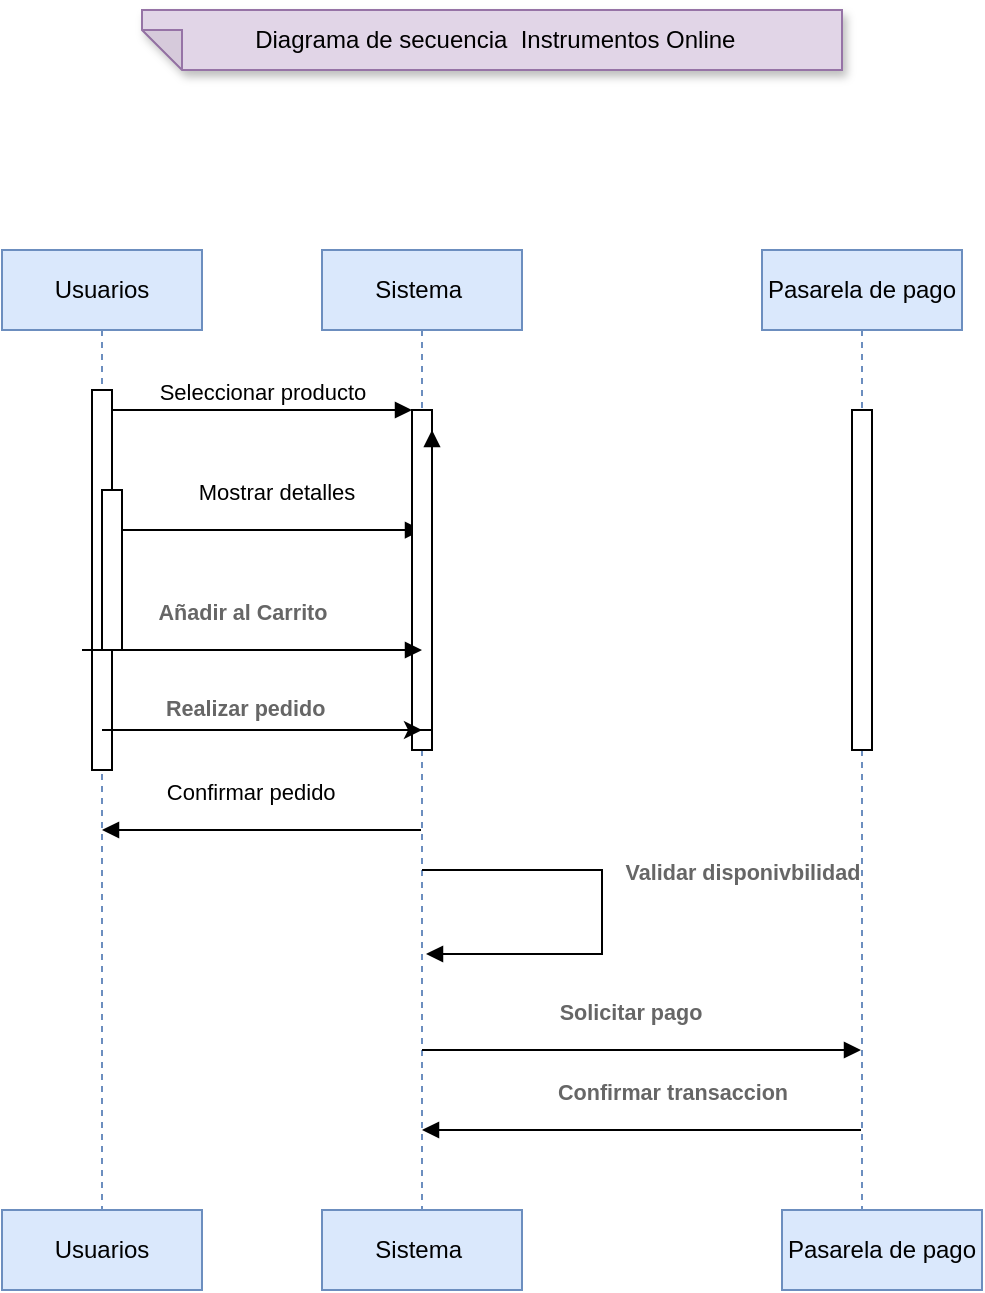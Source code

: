 <mxfile version="26.1.1">
  <diagram name="Page-1" id="2YBvvXClWsGukQMizWep">
    <mxGraphModel dx="1173" dy="1724" grid="1" gridSize="10" guides="1" tooltips="1" connect="1" arrows="1" fold="1" page="1" pageScale="1" pageWidth="850" pageHeight="1100" math="0" shadow="0">
      <root>
        <mxCell id="0" />
        <mxCell id="1" parent="0" />
        <mxCell id="aM9ryv3xv72pqoxQDRHE-1" value="Usuarios" style="shape=umlLifeline;perimeter=lifelinePerimeter;whiteSpace=wrap;html=1;container=0;dropTarget=0;collapsible=0;recursiveResize=0;outlineConnect=0;portConstraint=eastwest;newEdgeStyle={&quot;edgeStyle&quot;:&quot;elbowEdgeStyle&quot;,&quot;elbow&quot;:&quot;vertical&quot;,&quot;curved&quot;:0,&quot;rounded&quot;:0};fillColor=#dae8fc;strokeColor=#6c8ebf;" parent="1" vertex="1">
          <mxGeometry x="60" y="40" width="100" height="480" as="geometry" />
        </mxCell>
        <mxCell id="aM9ryv3xv72pqoxQDRHE-2" value="" style="html=1;points=[];perimeter=orthogonalPerimeter;outlineConnect=0;targetShapes=umlLifeline;portConstraint=eastwest;newEdgeStyle={&quot;edgeStyle&quot;:&quot;elbowEdgeStyle&quot;,&quot;elbow&quot;:&quot;vertical&quot;,&quot;curved&quot;:0,&quot;rounded&quot;:0};" parent="aM9ryv3xv72pqoxQDRHE-1" vertex="1">
          <mxGeometry x="45" y="70" width="10" height="190" as="geometry" />
        </mxCell>
        <mxCell id="aM9ryv3xv72pqoxQDRHE-4" value="" style="html=1;points=[];perimeter=orthogonalPerimeter;outlineConnect=0;targetShapes=umlLifeline;portConstraint=eastwest;newEdgeStyle={&quot;edgeStyle&quot;:&quot;elbowEdgeStyle&quot;,&quot;elbow&quot;:&quot;vertical&quot;,&quot;curved&quot;:0,&quot;rounded&quot;:0};" parent="aM9ryv3xv72pqoxQDRHE-1" vertex="1">
          <mxGeometry x="50" y="120" width="10" height="80" as="geometry" />
        </mxCell>
        <mxCell id="aM9ryv3xv72pqoxQDRHE-5" value=":Object" style="shape=umlLifeline;perimeter=lifelinePerimeter;whiteSpace=wrap;html=1;container=0;dropTarget=0;collapsible=0;recursiveResize=0;outlineConnect=0;portConstraint=eastwest;newEdgeStyle={&quot;edgeStyle&quot;:&quot;elbowEdgeStyle&quot;,&quot;elbow&quot;:&quot;vertical&quot;,&quot;curved&quot;:0,&quot;rounded&quot;:0};" parent="1" vertex="1">
          <mxGeometry x="220" y="40" width="100" height="300" as="geometry" />
        </mxCell>
        <mxCell id="aM9ryv3xv72pqoxQDRHE-6" value="" style="html=1;points=[];perimeter=orthogonalPerimeter;outlineConnect=0;targetShapes=umlLifeline;portConstraint=eastwest;newEdgeStyle={&quot;edgeStyle&quot;:&quot;elbowEdgeStyle&quot;,&quot;elbow&quot;:&quot;vertical&quot;,&quot;curved&quot;:0,&quot;rounded&quot;:0};" parent="aM9ryv3xv72pqoxQDRHE-5" vertex="1">
          <mxGeometry x="45" y="80" width="10" height="170" as="geometry" />
        </mxCell>
        <mxCell id="aM9ryv3xv72pqoxQDRHE-7" value="Seleccionar producto" style="html=1;verticalAlign=bottom;endArrow=block;edgeStyle=elbowEdgeStyle;elbow=vertical;curved=0;rounded=0;" parent="1" source="aM9ryv3xv72pqoxQDRHE-2" target="aM9ryv3xv72pqoxQDRHE-6" edge="1">
          <mxGeometry relative="1" as="geometry">
            <mxPoint x="195" y="130" as="sourcePoint" />
            <Array as="points">
              <mxPoint x="190" y="120" />
            </Array>
          </mxGeometry>
        </mxCell>
        <mxCell id="aM9ryv3xv72pqoxQDRHE-9" value="Mostrar detalles" style="html=1;verticalAlign=bottom;endArrow=block;edgeStyle=elbowEdgeStyle;elbow=horizontal;curved=0;rounded=0;entryX=0.5;entryY=0.353;entryDx=0;entryDy=0;entryPerimeter=0;" parent="1" target="-JZjnCkg3CmXjUiEQkTg-2" edge="1">
          <mxGeometry x="0.5" y="10" relative="1" as="geometry">
            <mxPoint x="260" y="180" as="sourcePoint" />
            <Array as="points">
              <mxPoint x="120" y="170" />
              <mxPoint x="247.5" y="180" />
            </Array>
            <mxPoint x="260" y="180" as="targetPoint" />
            <mxPoint as="offset" />
          </mxGeometry>
        </mxCell>
        <mxCell id="-JZjnCkg3CmXjUiEQkTg-1" value="Sistema&amp;nbsp;" style="shape=umlLifeline;perimeter=lifelinePerimeter;whiteSpace=wrap;html=1;container=0;dropTarget=0;collapsible=0;recursiveResize=0;outlineConnect=0;portConstraint=eastwest;newEdgeStyle={&quot;edgeStyle&quot;:&quot;elbowEdgeStyle&quot;,&quot;elbow&quot;:&quot;vertical&quot;,&quot;curved&quot;:0,&quot;rounded&quot;:0};fillColor=#dae8fc;strokeColor=#6c8ebf;" vertex="1" parent="1">
          <mxGeometry x="220" y="40" width="100" height="480" as="geometry" />
        </mxCell>
        <mxCell id="-JZjnCkg3CmXjUiEQkTg-2" value="" style="html=1;points=[];perimeter=orthogonalPerimeter;outlineConnect=0;targetShapes=umlLifeline;portConstraint=eastwest;newEdgeStyle={&quot;edgeStyle&quot;:&quot;elbowEdgeStyle&quot;,&quot;elbow&quot;:&quot;vertical&quot;,&quot;curved&quot;:0,&quot;rounded&quot;:0};" vertex="1" parent="-JZjnCkg3CmXjUiEQkTg-1">
          <mxGeometry x="45" y="80" width="10" height="170" as="geometry" />
        </mxCell>
        <mxCell id="-JZjnCkg3CmXjUiEQkTg-3" value="Pasarela de pago" style="shape=umlLifeline;perimeter=lifelinePerimeter;whiteSpace=wrap;html=1;container=0;dropTarget=0;collapsible=0;recursiveResize=0;outlineConnect=0;portConstraint=eastwest;newEdgeStyle={&quot;edgeStyle&quot;:&quot;elbowEdgeStyle&quot;,&quot;elbow&quot;:&quot;vertical&quot;,&quot;curved&quot;:0,&quot;rounded&quot;:0};fillColor=#dae8fc;strokeColor=#6c8ebf;" vertex="1" parent="1">
          <mxGeometry x="440" y="40" width="100" height="480" as="geometry" />
        </mxCell>
        <mxCell id="-JZjnCkg3CmXjUiEQkTg-4" value="" style="html=1;points=[];perimeter=orthogonalPerimeter;outlineConnect=0;targetShapes=umlLifeline;portConstraint=eastwest;newEdgeStyle={&quot;edgeStyle&quot;:&quot;elbowEdgeStyle&quot;,&quot;elbow&quot;:&quot;vertical&quot;,&quot;curved&quot;:0,&quot;rounded&quot;:0};" vertex="1" parent="-JZjnCkg3CmXjUiEQkTg-3">
          <mxGeometry x="45" y="80" width="10" height="170" as="geometry" />
        </mxCell>
        <mxCell id="-JZjnCkg3CmXjUiEQkTg-6" value="&lt;span data-lucid-content=&quot;{&amp;quot;t&amp;quot;:&amp;quot;Añadir al Carrito&amp;quot;,&amp;quot;m&amp;quot;:[{&amp;quot;s&amp;quot;:0,&amp;quot;n&amp;quot;:&amp;quot;b&amp;quot;,&amp;quot;v&amp;quot;:true,&amp;quot;e&amp;quot;:17},{&amp;quot;s&amp;quot;:0,&amp;quot;n&amp;quot;:&amp;quot;s&amp;quot;,&amp;quot;v&amp;quot;:14.395,&amp;quot;e&amp;quot;:17},{&amp;quot;s&amp;quot;:0,&amp;quot;n&amp;quot;:&amp;quot;c&amp;quot;,&amp;quot;v&amp;quot;:&amp;quot;#666666&amp;quot;,&amp;quot;e&amp;quot;:17}]}&quot; data-lucid-type=&quot;application/vnd.lucid.text&quot;&gt;&lt;span style=&quot;font-weight:bold;color:#666666;font-size:10.796px;&quot;&gt;Añadir al Carrito&lt;/span&gt;&lt;/span&gt;" style="html=1;verticalAlign=bottom;endArrow=block;edgeStyle=elbowEdgeStyle;elbow=vertical;curved=0;rounded=0;" edge="1" parent="1">
          <mxGeometry x="-0.059" y="10" relative="1" as="geometry">
            <mxPoint x="100" y="240" as="sourcePoint" />
            <Array as="points">
              <mxPoint x="185" y="240" />
            </Array>
            <mxPoint x="270" y="240" as="targetPoint" />
            <mxPoint as="offset" />
          </mxGeometry>
        </mxCell>
        <mxCell id="-JZjnCkg3CmXjUiEQkTg-7" value="" style="html=1;verticalAlign=bottom;endArrow=block;edgeStyle=elbowEdgeStyle;elbow=vertical;curved=0;rounded=0;" edge="1" parent="1" source="aM9ryv3xv72pqoxQDRHE-4">
          <mxGeometry x="-0.128" y="10" relative="1" as="geometry">
            <mxPoint x="105" y="130" as="sourcePoint" />
            <Array as="points">
              <mxPoint x="170" y="280" />
            </Array>
            <mxPoint x="275" y="130" as="targetPoint" />
            <mxPoint as="offset" />
          </mxGeometry>
        </mxCell>
        <mxCell id="-JZjnCkg3CmXjUiEQkTg-11" value="&amp;nbsp; &amp;nbsp; Confirmar pedido" style="html=1;verticalAlign=bottom;endArrow=block;edgeStyle=elbowEdgeStyle;elbow=horizontal;curved=0;rounded=0;" edge="1" parent="1" source="-JZjnCkg3CmXjUiEQkTg-1" target="aM9ryv3xv72pqoxQDRHE-1">
          <mxGeometry x="0.151" y="-10" relative="1" as="geometry">
            <mxPoint x="265" y="330" as="sourcePoint" />
            <Array as="points">
              <mxPoint x="190" y="330" />
            </Array>
            <mxPoint x="100" y="330" as="targetPoint" />
            <mxPoint as="offset" />
          </mxGeometry>
        </mxCell>
        <mxCell id="-JZjnCkg3CmXjUiEQkTg-13" value="&lt;span style=&quot;color: rgb(102, 102, 102); font-family: Helvetica; font-size: 10.796px; font-style: normal; font-variant-ligatures: normal; font-variant-caps: normal; font-weight: 700; letter-spacing: normal; orphans: 2; text-align: center; text-indent: 0px; text-transform: none; widows: 2; word-spacing: 0px; -webkit-text-stroke-width: 0px; white-space: nowrap; background-color: rgb(255, 255, 255); text-decoration-thickness: initial; text-decoration-style: initial; text-decoration-color: initial; float: none; display: inline !important;&quot;&gt;Realizar pedido&lt;/span&gt;" style="text;whiteSpace=wrap;html=1;" vertex="1" parent="1">
          <mxGeometry x="140" y="255" width="120" height="40" as="geometry" />
        </mxCell>
        <mxCell id="-JZjnCkg3CmXjUiEQkTg-14" value="Usuarios" style="shape=umlLifeline;perimeter=lifelinePerimeter;whiteSpace=wrap;html=1;container=0;dropTarget=0;collapsible=0;recursiveResize=0;outlineConnect=0;portConstraint=eastwest;newEdgeStyle={&quot;edgeStyle&quot;:&quot;elbowEdgeStyle&quot;,&quot;elbow&quot;:&quot;vertical&quot;,&quot;curved&quot;:0,&quot;rounded&quot;:0};fillColor=#dae8fc;strokeColor=#6c8ebf;" vertex="1" parent="1">
          <mxGeometry x="60" y="520" width="100" height="40" as="geometry" />
        </mxCell>
        <mxCell id="-JZjnCkg3CmXjUiEQkTg-17" value="Sistema&amp;nbsp;" style="shape=umlLifeline;perimeter=lifelinePerimeter;whiteSpace=wrap;html=1;container=0;dropTarget=0;collapsible=0;recursiveResize=0;outlineConnect=0;portConstraint=eastwest;newEdgeStyle={&quot;edgeStyle&quot;:&quot;elbowEdgeStyle&quot;,&quot;elbow&quot;:&quot;vertical&quot;,&quot;curved&quot;:0,&quot;rounded&quot;:0};fillColor=#dae8fc;strokeColor=#6c8ebf;" vertex="1" parent="1">
          <mxGeometry x="220" y="520" width="100" height="40" as="geometry" />
        </mxCell>
        <mxCell id="-JZjnCkg3CmXjUiEQkTg-18" value="Pasarela de pago" style="shape=umlLifeline;perimeter=lifelinePerimeter;whiteSpace=wrap;html=1;container=0;dropTarget=0;collapsible=0;recursiveResize=0;outlineConnect=0;portConstraint=eastwest;newEdgeStyle={&quot;edgeStyle&quot;:&quot;elbowEdgeStyle&quot;,&quot;elbow&quot;:&quot;vertical&quot;,&quot;curved&quot;:0,&quot;rounded&quot;:0};fillColor=#dae8fc;strokeColor=#6c8ebf;" vertex="1" parent="1">
          <mxGeometry x="450" y="520" width="100" height="40" as="geometry" />
        </mxCell>
        <mxCell id="-JZjnCkg3CmXjUiEQkTg-20" value="&lt;span data-lucid-content=&quot;{&amp;quot;t&amp;quot;:&amp;quot;Añadir al Carrito&amp;quot;,&amp;quot;m&amp;quot;:[{&amp;quot;s&amp;quot;:0,&amp;quot;n&amp;quot;:&amp;quot;b&amp;quot;,&amp;quot;v&amp;quot;:true,&amp;quot;e&amp;quot;:17},{&amp;quot;s&amp;quot;:0,&amp;quot;n&amp;quot;:&amp;quot;s&amp;quot;,&amp;quot;v&amp;quot;:14.395,&amp;quot;e&amp;quot;:17},{&amp;quot;s&amp;quot;:0,&amp;quot;n&amp;quot;:&amp;quot;c&amp;quot;,&amp;quot;v&amp;quot;:&amp;quot;#666666&amp;quot;,&amp;quot;e&amp;quot;:17}]}&quot; data-lucid-type=&quot;application/vnd.lucid.text&quot;&gt;&lt;span style=&quot;font-weight: bold; color: rgb(102, 102, 102); font-size: 10.796px;&quot;&gt;Validar disponivbilidad&lt;/span&gt;&lt;/span&gt;" style="html=1;verticalAlign=bottom;endArrow=block;edgeStyle=elbowEdgeStyle;elbow=horizontal;curved=0;rounded=0;exitX=0.5;exitY=0.808;exitDx=0;exitDy=0;exitPerimeter=0;entryX=0.52;entryY=0.913;entryDx=0;entryDy=0;entryPerimeter=0;" edge="1" parent="1">
          <mxGeometry x="-0.091" y="70" relative="1" as="geometry">
            <mxPoint x="270" y="350.0" as="sourcePoint" />
            <Array as="points">
              <mxPoint x="360" y="370" />
            </Array>
            <mxPoint x="272" y="392.0" as="targetPoint" />
            <mxPoint as="offset" />
          </mxGeometry>
        </mxCell>
        <mxCell id="-JZjnCkg3CmXjUiEQkTg-21" style="edgeStyle=orthogonalEdgeStyle;rounded=0;orthogonalLoop=1;jettySize=auto;html=1;" edge="1" parent="1">
          <mxGeometry relative="1" as="geometry">
            <mxPoint x="110" y="280" as="sourcePoint" />
            <mxPoint x="270" y="280" as="targetPoint" />
          </mxGeometry>
        </mxCell>
        <mxCell id="-JZjnCkg3CmXjUiEQkTg-22" value="&lt;span data-lucid-content=&quot;{&amp;quot;t&amp;quot;:&amp;quot;Añadir al Carrito&amp;quot;,&amp;quot;m&amp;quot;:[{&amp;quot;s&amp;quot;:0,&amp;quot;n&amp;quot;:&amp;quot;b&amp;quot;,&amp;quot;v&amp;quot;:true,&amp;quot;e&amp;quot;:17},{&amp;quot;s&amp;quot;:0,&amp;quot;n&amp;quot;:&amp;quot;s&amp;quot;,&amp;quot;v&amp;quot;:14.395,&amp;quot;e&amp;quot;:17},{&amp;quot;s&amp;quot;:0,&amp;quot;n&amp;quot;:&amp;quot;c&amp;quot;,&amp;quot;v&amp;quot;:&amp;quot;#666666&amp;quot;,&amp;quot;e&amp;quot;:17}]}&quot; data-lucid-type=&quot;application/vnd.lucid.text&quot;&gt;&lt;span style=&quot;font-weight: bold; color: rgb(102, 102, 102); font-size: 10.796px;&quot;&gt;Solicitar pago&lt;/span&gt;&lt;/span&gt;" style="html=1;verticalAlign=bottom;endArrow=block;edgeStyle=elbowEdgeStyle;elbow=vertical;curved=0;rounded=0;" edge="1" parent="1" source="-JZjnCkg3CmXjUiEQkTg-1" target="-JZjnCkg3CmXjUiEQkTg-3">
          <mxGeometry x="-0.059" y="10" relative="1" as="geometry">
            <mxPoint x="110" y="250" as="sourcePoint" />
            <Array as="points">
              <mxPoint x="350" y="440" />
            </Array>
            <mxPoint x="280" y="250" as="targetPoint" />
            <mxPoint as="offset" />
          </mxGeometry>
        </mxCell>
        <mxCell id="-JZjnCkg3CmXjUiEQkTg-23" value="&lt;span data-lucid-content=&quot;{&amp;quot;t&amp;quot;:&amp;quot;Añadir al Carrito&amp;quot;,&amp;quot;m&amp;quot;:[{&amp;quot;s&amp;quot;:0,&amp;quot;n&amp;quot;:&amp;quot;b&amp;quot;,&amp;quot;v&amp;quot;:true,&amp;quot;e&amp;quot;:17},{&amp;quot;s&amp;quot;:0,&amp;quot;n&amp;quot;:&amp;quot;s&amp;quot;,&amp;quot;v&amp;quot;:14.395,&amp;quot;e&amp;quot;:17},{&amp;quot;s&amp;quot;:0,&amp;quot;n&amp;quot;:&amp;quot;c&amp;quot;,&amp;quot;v&amp;quot;:&amp;quot;#666666&amp;quot;,&amp;quot;e&amp;quot;:17}]}&quot; data-lucid-type=&quot;application/vnd.lucid.text&quot;&gt;&lt;span style=&quot;font-weight: bold; color: rgb(102, 102, 102); font-size: 10.796px;&quot;&gt;Confirmar transaccion&lt;/span&gt;&lt;/span&gt;" style="html=1;verticalAlign=bottom;endArrow=block;edgeStyle=elbowEdgeStyle;elbow=vertical;curved=0;rounded=0;" edge="1" parent="1" source="-JZjnCkg3CmXjUiEQkTg-3" target="-JZjnCkg3CmXjUiEQkTg-1">
          <mxGeometry x="-0.135" y="-10" relative="1" as="geometry">
            <mxPoint x="280" y="450" as="sourcePoint" />
            <Array as="points">
              <mxPoint x="360" y="480" />
            </Array>
            <mxPoint x="510" y="450" as="targetPoint" />
            <mxPoint as="offset" />
          </mxGeometry>
        </mxCell>
        <mxCell id="-JZjnCkg3CmXjUiEQkTg-24" value="&amp;nbsp;Diagrama de secuencia&amp;nbsp; Instrumentos Online" style="shape=note;whiteSpace=wrap;html=1;backgroundOutline=1;darkOpacity=0.05;fillStyle=solid;direction=west;gradientDirection=north;shadow=1;size=20;pointerEvents=1;fillColor=#e1d5e7;strokeColor=#9673a6;" vertex="1" parent="1">
          <mxGeometry x="130" y="-80" width="350" height="30" as="geometry" />
        </mxCell>
      </root>
    </mxGraphModel>
  </diagram>
</mxfile>
